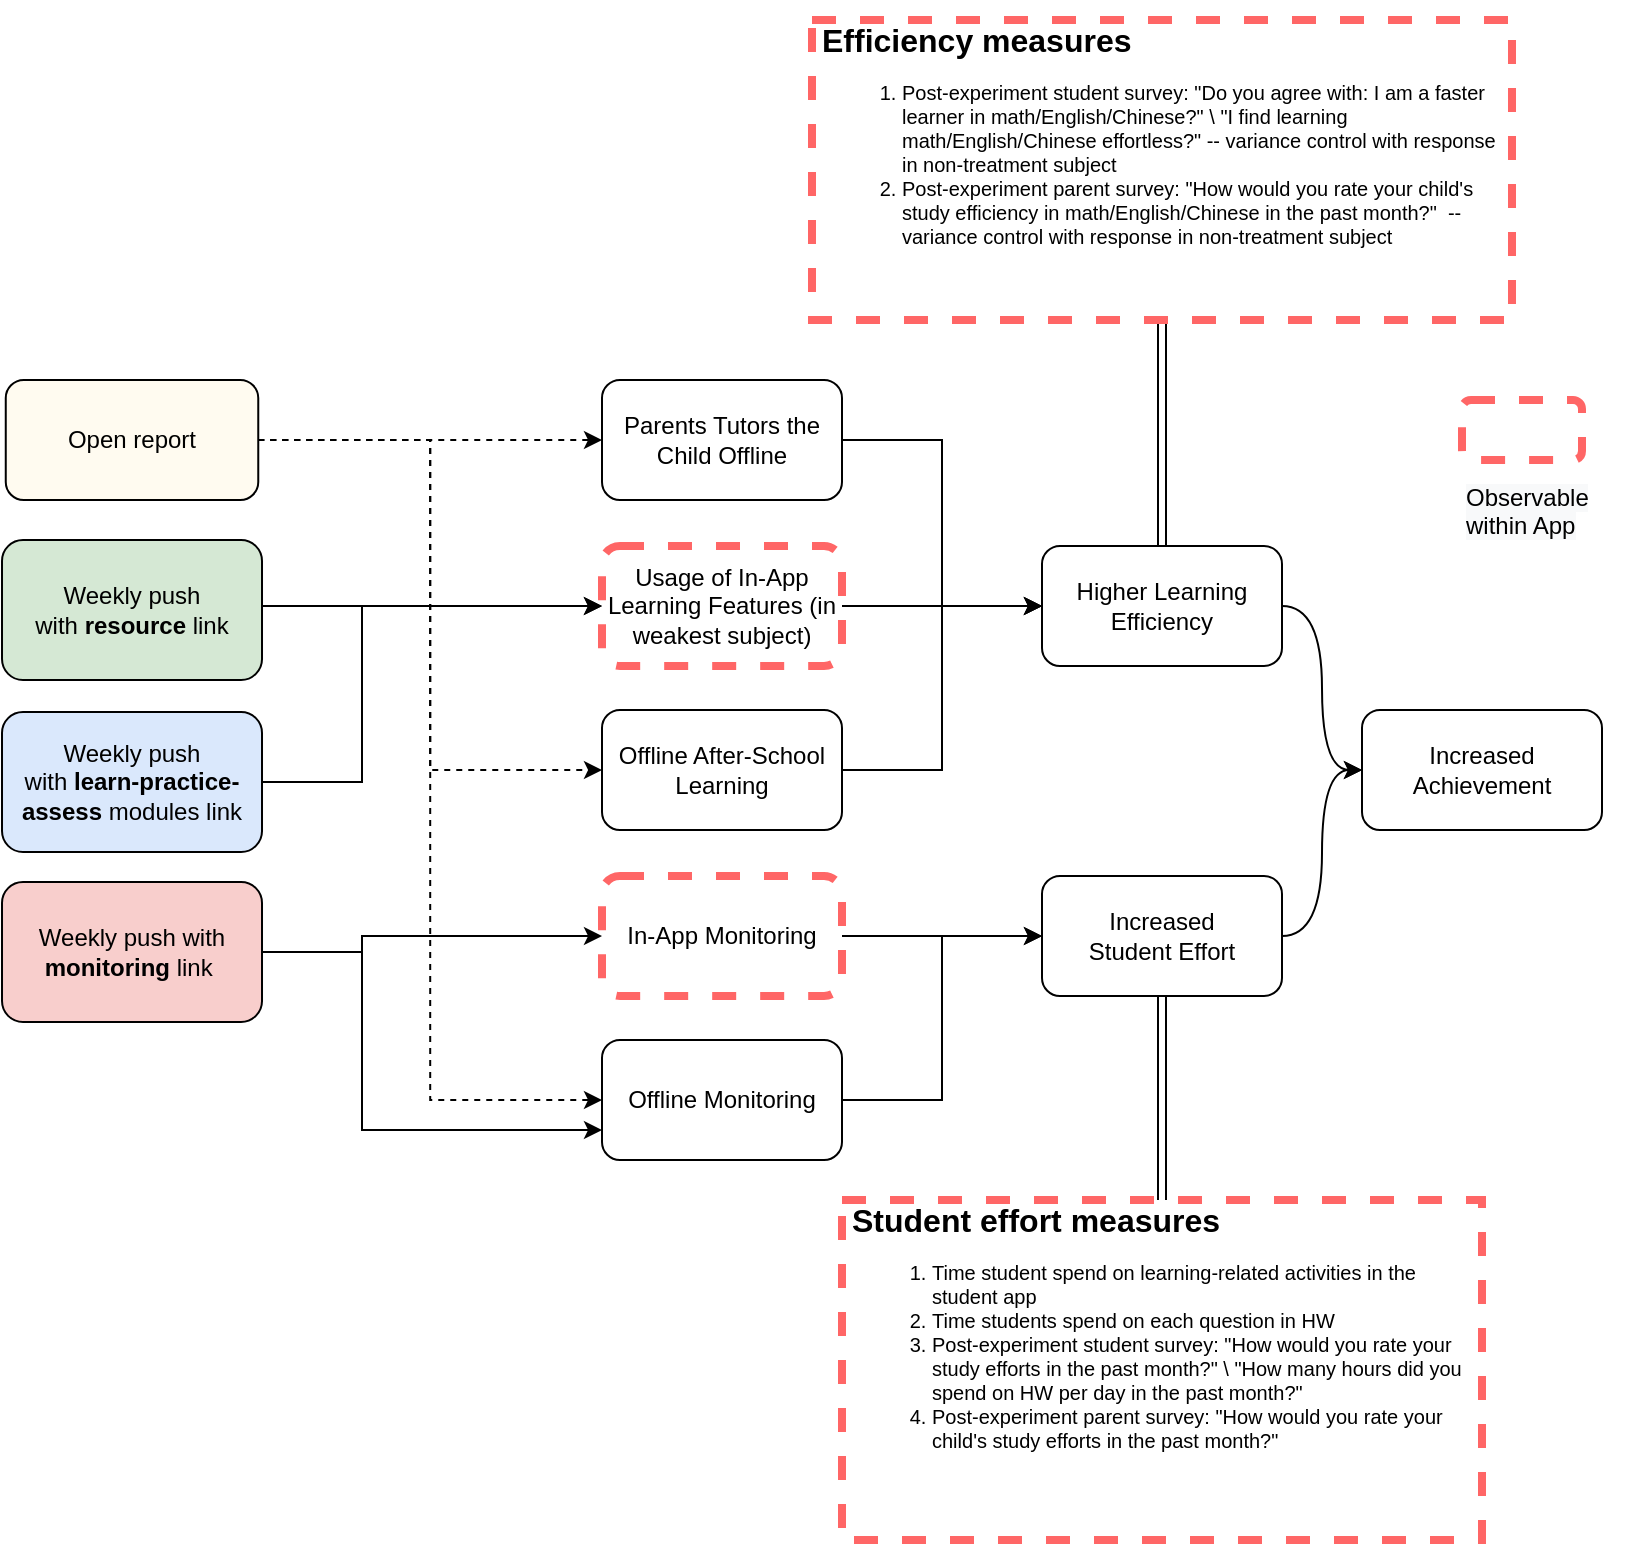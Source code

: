 <mxfile version="13.7.5" type="github">
  <diagram id="-UJTk1UJx1AWDmk8OpdB" name="Page-1">
    <mxGraphModel dx="1426" dy="1945" grid="1" gridSize="10" guides="1" tooltips="1" connect="1" arrows="1" fold="1" page="1" pageScale="1" pageWidth="827" pageHeight="1169" math="0" shadow="0">
      <root>
        <mxCell id="0" />
        <mxCell id="1" parent="0" />
        <mxCell id="Lr0t73V-42CUzRThfrZZ-15" style="edgeStyle=orthogonalEdgeStyle;rounded=0;orthogonalLoop=1;jettySize=auto;html=1;exitX=1;exitY=0.5;exitDx=0;exitDy=0;entryX=0;entryY=0.5;entryDx=0;entryDy=0;dashed=1;" parent="1" source="Lr0t73V-42CUzRThfrZZ-2" target="Lr0t73V-42CUzRThfrZZ-8" edge="1">
          <mxGeometry relative="1" as="geometry" />
        </mxCell>
        <mxCell id="Lr0t73V-42CUzRThfrZZ-16" style="edgeStyle=orthogonalEdgeStyle;rounded=0;orthogonalLoop=1;jettySize=auto;html=1;exitX=1;exitY=0.5;exitDx=0;exitDy=0;entryX=0;entryY=0.5;entryDx=0;entryDy=0;dashed=1;" parent="1" source="Lr0t73V-42CUzRThfrZZ-2" target="Lr0t73V-42CUzRThfrZZ-7" edge="1">
          <mxGeometry relative="1" as="geometry" />
        </mxCell>
        <mxCell id="Lr0t73V-42CUzRThfrZZ-26" style="edgeStyle=orthogonalEdgeStyle;rounded=0;orthogonalLoop=1;jettySize=auto;html=1;exitX=1;exitY=0.5;exitDx=0;exitDy=0;entryX=0;entryY=0.5;entryDx=0;entryDy=0;dashed=1;" parent="1" source="Lr0t73V-42CUzRThfrZZ-2" target="Lr0t73V-42CUzRThfrZZ-10" edge="1">
          <mxGeometry relative="1" as="geometry" />
        </mxCell>
        <mxCell id="Lr0t73V-42CUzRThfrZZ-2" value="Open report" style="rounded=1;whiteSpace=wrap;html=1;strokeWidth=1;fillColor=#FFFBF0;" parent="1" vertex="1">
          <mxGeometry x="261.88" y="-650" width="126.25" height="60" as="geometry" />
        </mxCell>
        <mxCell id="Lr0t73V-42CUzRThfrZZ-19" style="edgeStyle=orthogonalEdgeStyle;rounded=0;orthogonalLoop=1;jettySize=auto;html=1;exitX=1;exitY=0.5;exitDx=0;exitDy=0;entryX=0;entryY=0.5;entryDx=0;entryDy=0;" parent="1" source="Lr0t73V-42CUzRThfrZZ-3" target="Lr0t73V-42CUzRThfrZZ-6" edge="1">
          <mxGeometry relative="1" as="geometry">
            <Array as="points">
              <mxPoint x="440" y="-364" />
              <mxPoint x="440" y="-372" />
            </Array>
          </mxGeometry>
        </mxCell>
        <mxCell id="Lr0t73V-42CUzRThfrZZ-20" style="edgeStyle=orthogonalEdgeStyle;rounded=0;orthogonalLoop=1;jettySize=auto;html=1;exitX=1;exitY=0.5;exitDx=0;exitDy=0;entryX=0;entryY=0.75;entryDx=0;entryDy=0;" parent="1" source="Lr0t73V-42CUzRThfrZZ-3" target="Lr0t73V-42CUzRThfrZZ-7" edge="1">
          <mxGeometry relative="1" as="geometry">
            <Array as="points">
              <mxPoint x="440" y="-364" />
              <mxPoint x="440" y="-275" />
            </Array>
          </mxGeometry>
        </mxCell>
        <mxCell id="Lr0t73V-42CUzRThfrZZ-3" value="Weekly push with &lt;b&gt;monitoring&lt;/b&gt; link&amp;nbsp;" style="rounded=1;whiteSpace=wrap;html=1;fillColor=#f8cecc;strokeWidth=1;" parent="1" vertex="1">
          <mxGeometry x="260.005" y="-399" width="130" height="70" as="geometry" />
        </mxCell>
        <mxCell id="Lr0t73V-42CUzRThfrZZ-24" style="edgeStyle=orthogonalEdgeStyle;rounded=0;orthogonalLoop=1;jettySize=auto;html=1;exitX=1;exitY=0.5;exitDx=0;exitDy=0;entryX=0;entryY=0.5;entryDx=0;entryDy=0;" parent="1" source="Lr0t73V-42CUzRThfrZZ-4" target="Lr0t73V-42CUzRThfrZZ-9" edge="1">
          <mxGeometry relative="1" as="geometry">
            <Array as="points">
              <mxPoint x="390" y="-537" />
            </Array>
          </mxGeometry>
        </mxCell>
        <mxCell id="Lr0t73V-42CUzRThfrZZ-4" value="Weekly push&lt;br&gt;with &lt;b&gt;resource&lt;/b&gt; link" style="rounded=1;whiteSpace=wrap;html=1;fillColor=#d5e8d4;strokeWidth=1;" parent="1" vertex="1">
          <mxGeometry x="260.005" y="-570" width="130" height="70" as="geometry" />
        </mxCell>
        <mxCell id="Lr0t73V-42CUzRThfrZZ-21" style="edgeStyle=orthogonalEdgeStyle;rounded=0;orthogonalLoop=1;jettySize=auto;html=1;exitX=1;exitY=0.5;exitDx=0;exitDy=0;entryX=0;entryY=0.5;entryDx=0;entryDy=0;" parent="1" source="Lr0t73V-42CUzRThfrZZ-6" target="Lr0t73V-42CUzRThfrZZ-13" edge="1">
          <mxGeometry relative="1" as="geometry" />
        </mxCell>
        <mxCell id="Lr0t73V-42CUzRThfrZZ-6" value="In-App Monitoring" style="rounded=1;whiteSpace=wrap;html=1;dashed=1;strokeWidth=4;strokeColor=#FF6666;" parent="1" vertex="1">
          <mxGeometry x="560" y="-402" width="120" height="60" as="geometry" />
        </mxCell>
        <mxCell id="Lr0t73V-42CUzRThfrZZ-23" style="edgeStyle=orthogonalEdgeStyle;rounded=0;orthogonalLoop=1;jettySize=auto;html=1;exitX=1;exitY=0.5;exitDx=0;exitDy=0;entryX=0;entryY=0.5;entryDx=0;entryDy=0;" parent="1" source="Lr0t73V-42CUzRThfrZZ-7" target="Lr0t73V-42CUzRThfrZZ-13" edge="1">
          <mxGeometry relative="1" as="geometry" />
        </mxCell>
        <mxCell id="Lr0t73V-42CUzRThfrZZ-7" value="Offline Monitoring" style="rounded=1;whiteSpace=wrap;html=1;strokeWidth=1;" parent="1" vertex="1">
          <mxGeometry x="560" y="-320" width="120" height="60" as="geometry" />
        </mxCell>
        <mxCell id="Lr0t73V-42CUzRThfrZZ-27" style="edgeStyle=orthogonalEdgeStyle;rounded=0;orthogonalLoop=1;jettySize=auto;html=1;exitX=1;exitY=0.5;exitDx=0;exitDy=0;entryX=0;entryY=0.5;entryDx=0;entryDy=0;" parent="1" source="Lr0t73V-42CUzRThfrZZ-8" target="Lr0t73V-42CUzRThfrZZ-14" edge="1">
          <mxGeometry relative="1" as="geometry" />
        </mxCell>
        <mxCell id="Lr0t73V-42CUzRThfrZZ-8" value="Parents Tutors the Child Offline" style="rounded=1;whiteSpace=wrap;html=1;" parent="1" vertex="1">
          <mxGeometry x="560" y="-650" width="120" height="60" as="geometry" />
        </mxCell>
        <mxCell id="Lr0t73V-42CUzRThfrZZ-28" style="edgeStyle=orthogonalEdgeStyle;rounded=0;orthogonalLoop=1;jettySize=auto;html=1;exitX=1;exitY=0.5;exitDx=0;exitDy=0;entryX=0;entryY=0.5;entryDx=0;entryDy=0;" parent="1" source="Lr0t73V-42CUzRThfrZZ-9" target="Lr0t73V-42CUzRThfrZZ-14" edge="1">
          <mxGeometry relative="1" as="geometry">
            <mxPoint x="780" y="-530" as="targetPoint" />
          </mxGeometry>
        </mxCell>
        <mxCell id="Lr0t73V-42CUzRThfrZZ-9" value="Usage of In-App Learning Features (in weakest subject)" style="rounded=1;whiteSpace=wrap;html=1;dashed=1;strokeWidth=4;strokeColor=#FF6666;" parent="1" vertex="1">
          <mxGeometry x="560" y="-567" width="120" height="60" as="geometry" />
        </mxCell>
        <mxCell id="Lr0t73V-42CUzRThfrZZ-30" style="edgeStyle=orthogonalEdgeStyle;rounded=0;orthogonalLoop=1;jettySize=auto;html=1;exitX=1;exitY=0.5;exitDx=0;exitDy=0;entryX=0;entryY=0.5;entryDx=0;entryDy=0;" parent="1" source="Lr0t73V-42CUzRThfrZZ-10" target="Lr0t73V-42CUzRThfrZZ-14" edge="1">
          <mxGeometry relative="1" as="geometry" />
        </mxCell>
        <mxCell id="Lr0t73V-42CUzRThfrZZ-10" value="Offline After-School Learning" style="rounded=1;whiteSpace=wrap;html=1;" parent="1" vertex="1">
          <mxGeometry x="560" y="-485" width="120" height="60" as="geometry" />
        </mxCell>
        <mxCell id="Lr0t73V-42CUzRThfrZZ-25" style="edgeStyle=orthogonalEdgeStyle;rounded=0;orthogonalLoop=1;jettySize=auto;html=1;exitX=1;exitY=0.5;exitDx=0;exitDy=0;entryX=0;entryY=0.5;entryDx=0;entryDy=0;" parent="1" source="Lr0t73V-42CUzRThfrZZ-12" target="Lr0t73V-42CUzRThfrZZ-9" edge="1">
          <mxGeometry relative="1" as="geometry">
            <Array as="points">
              <mxPoint x="440" y="-449" />
              <mxPoint x="440" y="-537" />
            </Array>
          </mxGeometry>
        </mxCell>
        <mxCell id="Lr0t73V-42CUzRThfrZZ-12" value="Weekly push&lt;br&gt;with &lt;b&gt;learn-practice-assess &lt;/b&gt;modules&amp;nbsp;link" style="rounded=1;whiteSpace=wrap;html=1;fillColor=#dae8fc;strokeWidth=1;" parent="1" vertex="1">
          <mxGeometry x="260.005" y="-484" width="130" height="70" as="geometry" />
        </mxCell>
        <mxCell id="Lr0t73V-42CUzRThfrZZ-35" style="edgeStyle=orthogonalEdgeStyle;curved=1;rounded=0;orthogonalLoop=1;jettySize=auto;html=1;exitX=1;exitY=0.5;exitDx=0;exitDy=0;entryX=0;entryY=0.5;entryDx=0;entryDy=0;" parent="1" source="Lr0t73V-42CUzRThfrZZ-13" target="Lr0t73V-42CUzRThfrZZ-33" edge="1">
          <mxGeometry relative="1" as="geometry" />
        </mxCell>
        <mxCell id="bVrSGm5xhbMdktIABRzM-5" style="edgeStyle=orthogonalEdgeStyle;shape=link;rounded=0;orthogonalLoop=1;jettySize=auto;html=1;exitX=0.5;exitY=1;exitDx=0;exitDy=0;entryX=0.5;entryY=0;entryDx=0;entryDy=0;" edge="1" parent="1" source="Lr0t73V-42CUzRThfrZZ-13" target="bVrSGm5xhbMdktIABRzM-1">
          <mxGeometry relative="1" as="geometry" />
        </mxCell>
        <mxCell id="Lr0t73V-42CUzRThfrZZ-13" value="Increased &lt;br&gt;Student Effort" style="rounded=1;whiteSpace=wrap;html=1;" parent="1" vertex="1">
          <mxGeometry x="780" y="-402" width="120" height="60" as="geometry" />
        </mxCell>
        <mxCell id="Lr0t73V-42CUzRThfrZZ-34" style="edgeStyle=orthogonalEdgeStyle;curved=1;rounded=0;orthogonalLoop=1;jettySize=auto;html=1;exitX=1;exitY=0.5;exitDx=0;exitDy=0;entryX=0;entryY=0.5;entryDx=0;entryDy=0;" parent="1" source="Lr0t73V-42CUzRThfrZZ-14" target="Lr0t73V-42CUzRThfrZZ-33" edge="1">
          <mxGeometry relative="1" as="geometry" />
        </mxCell>
        <mxCell id="Lr0t73V-42CUzRThfrZZ-14" value="Higher Learning Efficiency" style="rounded=1;whiteSpace=wrap;html=1;" parent="1" vertex="1">
          <mxGeometry x="780" y="-567" width="120" height="60" as="geometry" />
        </mxCell>
        <mxCell id="Lr0t73V-42CUzRThfrZZ-33" value="Increased Achievement" style="rounded=1;whiteSpace=wrap;html=1;" parent="1" vertex="1">
          <mxGeometry x="940" y="-485" width="120" height="60" as="geometry" />
        </mxCell>
        <mxCell id="HdF44WfOiVwkRz-aQxqK-2" value="" style="rounded=1;whiteSpace=wrap;html=1;dashed=1;strokeWidth=4;strokeColor=#FF6666;" parent="1" vertex="1">
          <mxGeometry x="990" y="-640" width="60" height="30" as="geometry" />
        </mxCell>
        <mxCell id="HdF44WfOiVwkRz-aQxqK-3" value="&lt;span style=&quot;color: rgb(0 , 0 , 0) ; font-family: &amp;#34;helvetica&amp;#34; ; font-size: 12px ; font-style: normal ; font-weight: 400 ; letter-spacing: normal ; text-align: center ; text-indent: 0px ; text-transform: none ; word-spacing: 0px ; background-color: rgb(248 , 249 , 250) ; display: inline ; float: none&quot;&gt;Observable within App&lt;/span&gt;" style="text;whiteSpace=wrap;html=1;" parent="1" vertex="1">
          <mxGeometry x="990" y="-605" width="90" height="30" as="geometry" />
        </mxCell>
        <mxCell id="bVrSGm5xhbMdktIABRzM-1" value="&lt;h1 style=&quot;font-size: 16px&quot;&gt;&lt;font style=&quot;font-size: 16px&quot;&gt;Student effort measures&lt;/font&gt;&lt;/h1&gt;&lt;p style=&quot;font-size: 10px&quot;&gt;&lt;/p&gt;&lt;ol style=&quot;font-size: 10px&quot;&gt;&lt;li style=&quot;font-size: 10px&quot;&gt;Time student spend on learning-related activities in the student app&lt;/li&gt;&lt;li style=&quot;font-size: 10px&quot;&gt;Time students spend on each question in HW&lt;/li&gt;&lt;li style=&quot;font-size: 10px&quot;&gt;Post-experiment student survey: &quot;How would you rate your study efforts in the past month?&quot; \ &quot;How many hours did you spend on HW per day in the past month?&quot;&lt;/li&gt;&lt;li&gt;Post-experiment parent survey: &quot;How would you rate your child&#39;s study efforts in the past month?&quot;&lt;/li&gt;&lt;/ol&gt;&lt;p&gt;&lt;/p&gt;" style="text;html=1;fillColor=none;spacing=5;spacingTop=-20;whiteSpace=wrap;overflow=hidden;rounded=0;dashed=1;strokeColor=#FF6666;strokeWidth=4;" vertex="1" parent="1">
          <mxGeometry x="680" y="-240" width="320" height="170" as="geometry" />
        </mxCell>
        <mxCell id="bVrSGm5xhbMdktIABRzM-4" style="edgeStyle=orthogonalEdgeStyle;rounded=0;orthogonalLoop=1;jettySize=auto;html=1;shape=link;" edge="1" parent="1" source="bVrSGm5xhbMdktIABRzM-3" target="Lr0t73V-42CUzRThfrZZ-14">
          <mxGeometry relative="1" as="geometry" />
        </mxCell>
        <mxCell id="bVrSGm5xhbMdktIABRzM-3" value="&lt;h1 style=&quot;font-size: 16px&quot;&gt;&lt;font style=&quot;font-size: 16px&quot;&gt;Efficiency measures&lt;/font&gt;&lt;/h1&gt;&lt;p style=&quot;font-size: 10px&quot;&gt;&lt;/p&gt;&lt;ol style=&quot;font-size: 10px&quot;&gt;&lt;li style=&quot;font-size: 10px&quot;&gt;&lt;span&gt;Post-experiment student survey: &quot;Do you agree with: I am a faster learner in math/English/Chinese?&quot; \ &quot;I find learning math/English/Chinese effortless?&quot; -- variance control with response in non-treatment subject&lt;/span&gt;&lt;br&gt;&lt;/li&gt;&lt;li&gt;Post-experiment parent survey: &quot;How would you rate your child&#39;s study efficiency in math/English/Chinese in the past month?&quot;&amp;nbsp;&amp;nbsp;-- variance control with response in non-treatment subject&lt;/li&gt;&lt;/ol&gt;&lt;p&gt;&lt;/p&gt;" style="text;html=1;fillColor=none;spacing=5;spacingTop=-20;whiteSpace=wrap;overflow=hidden;rounded=0;dashed=1;strokeColor=#FF6666;strokeWidth=4;" vertex="1" parent="1">
          <mxGeometry x="665" y="-830" width="350" height="150" as="geometry" />
        </mxCell>
      </root>
    </mxGraphModel>
  </diagram>
</mxfile>
